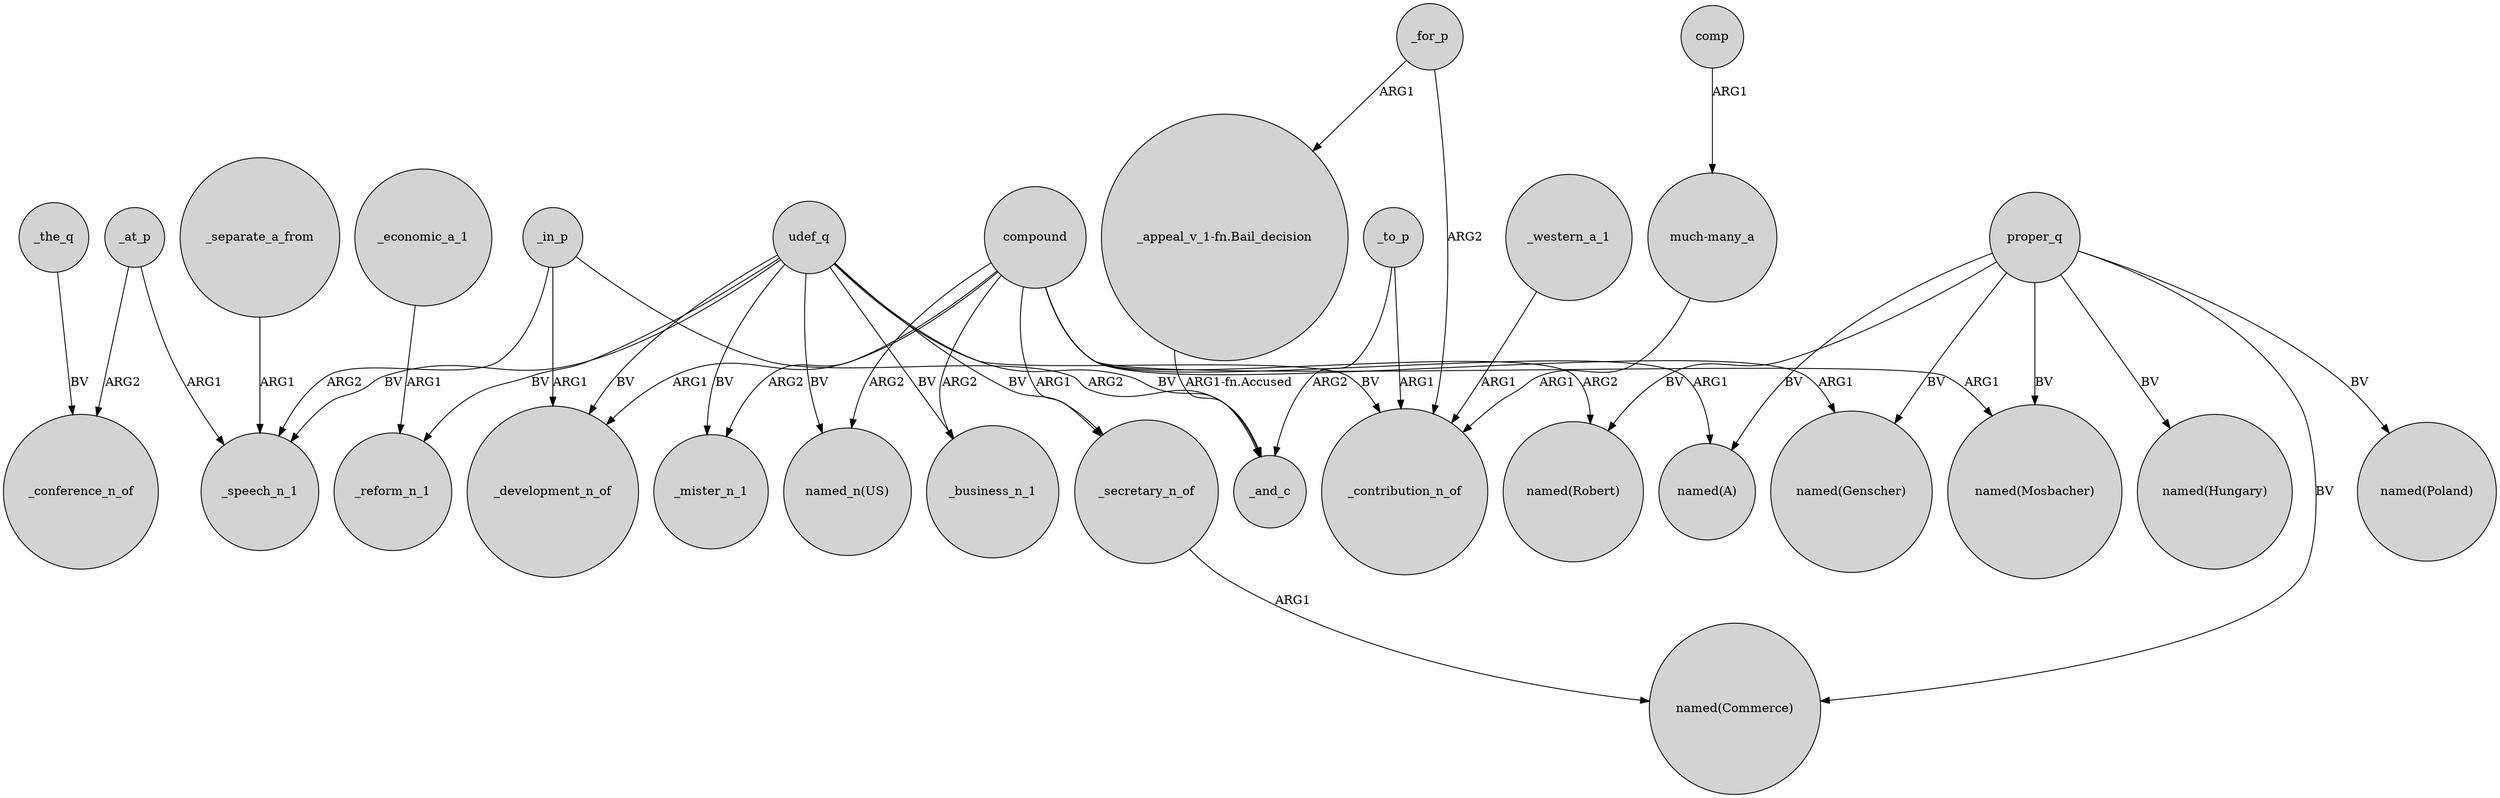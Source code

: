 digraph {
	node [shape=circle style=filled]
	_in_p -> _and_c [label=ARG2]
	compound -> _mister_n_1 [label=ARG2]
	"much-many_a" -> _contribution_n_of [label=ARG1]
	proper_q -> "named(Hungary)" [label=BV]
	_separate_a_from -> _speech_n_1 [label=ARG1]
	udef_q -> _and_c [label=BV]
	udef_q -> _mister_n_1 [label=BV]
	_at_p -> _speech_n_1 [label=ARG1]
	udef_q -> _business_n_1 [label=BV]
	proper_q -> "named(Commerce)" [label=BV]
	udef_q -> "named_n(US)" [label=BV]
	proper_q -> "named(Mosbacher)" [label=BV]
	comp -> "much-many_a" [label=ARG1]
	_to_p -> _contribution_n_of [label=ARG1]
	_in_p -> _speech_n_1 [label=ARG2]
	compound -> "named(A)" [label=ARG1]
	compound -> "named(Robert)" [label=ARG2]
	proper_q -> "named(A)" [label=BV]
	_to_p -> _and_c [label=ARG2]
	_secretary_n_of -> "named(Commerce)" [label=ARG1]
	udef_q -> _development_n_of [label=BV]
	udef_q -> _reform_n_1 [label=BV]
	compound -> "named(Mosbacher)" [label=ARG1]
	udef_q -> _contribution_n_of [label=BV]
	_economic_a_1 -> _reform_n_1 [label=ARG1]
	_for_p -> "_appeal_v_1-fn.Bail_decision" [label=ARG1]
	compound -> _business_n_1 [label=ARG2]
	proper_q -> "named(Robert)" [label=BV]
	proper_q -> "named(Genscher)" [label=BV]
	_western_a_1 -> _contribution_n_of [label=ARG1]
	_the_q -> _conference_n_of [label=BV]
	compound -> "named(Genscher)" [label=ARG1]
	compound -> _secretary_n_of [label=ARG1]
	"_appeal_v_1-fn.Bail_decision" -> _and_c [label="ARG1-fn.Accused"]
	compound -> "named_n(US)" [label=ARG2]
	_for_p -> _contribution_n_of [label=ARG2]
	compound -> _development_n_of [label=ARG1]
	udef_q -> _secretary_n_of [label=BV]
	_at_p -> _conference_n_of [label=ARG2]
	_in_p -> _development_n_of [label=ARG1]
	udef_q -> _speech_n_1 [label=BV]
	proper_q -> "named(Poland)" [label=BV]
}
